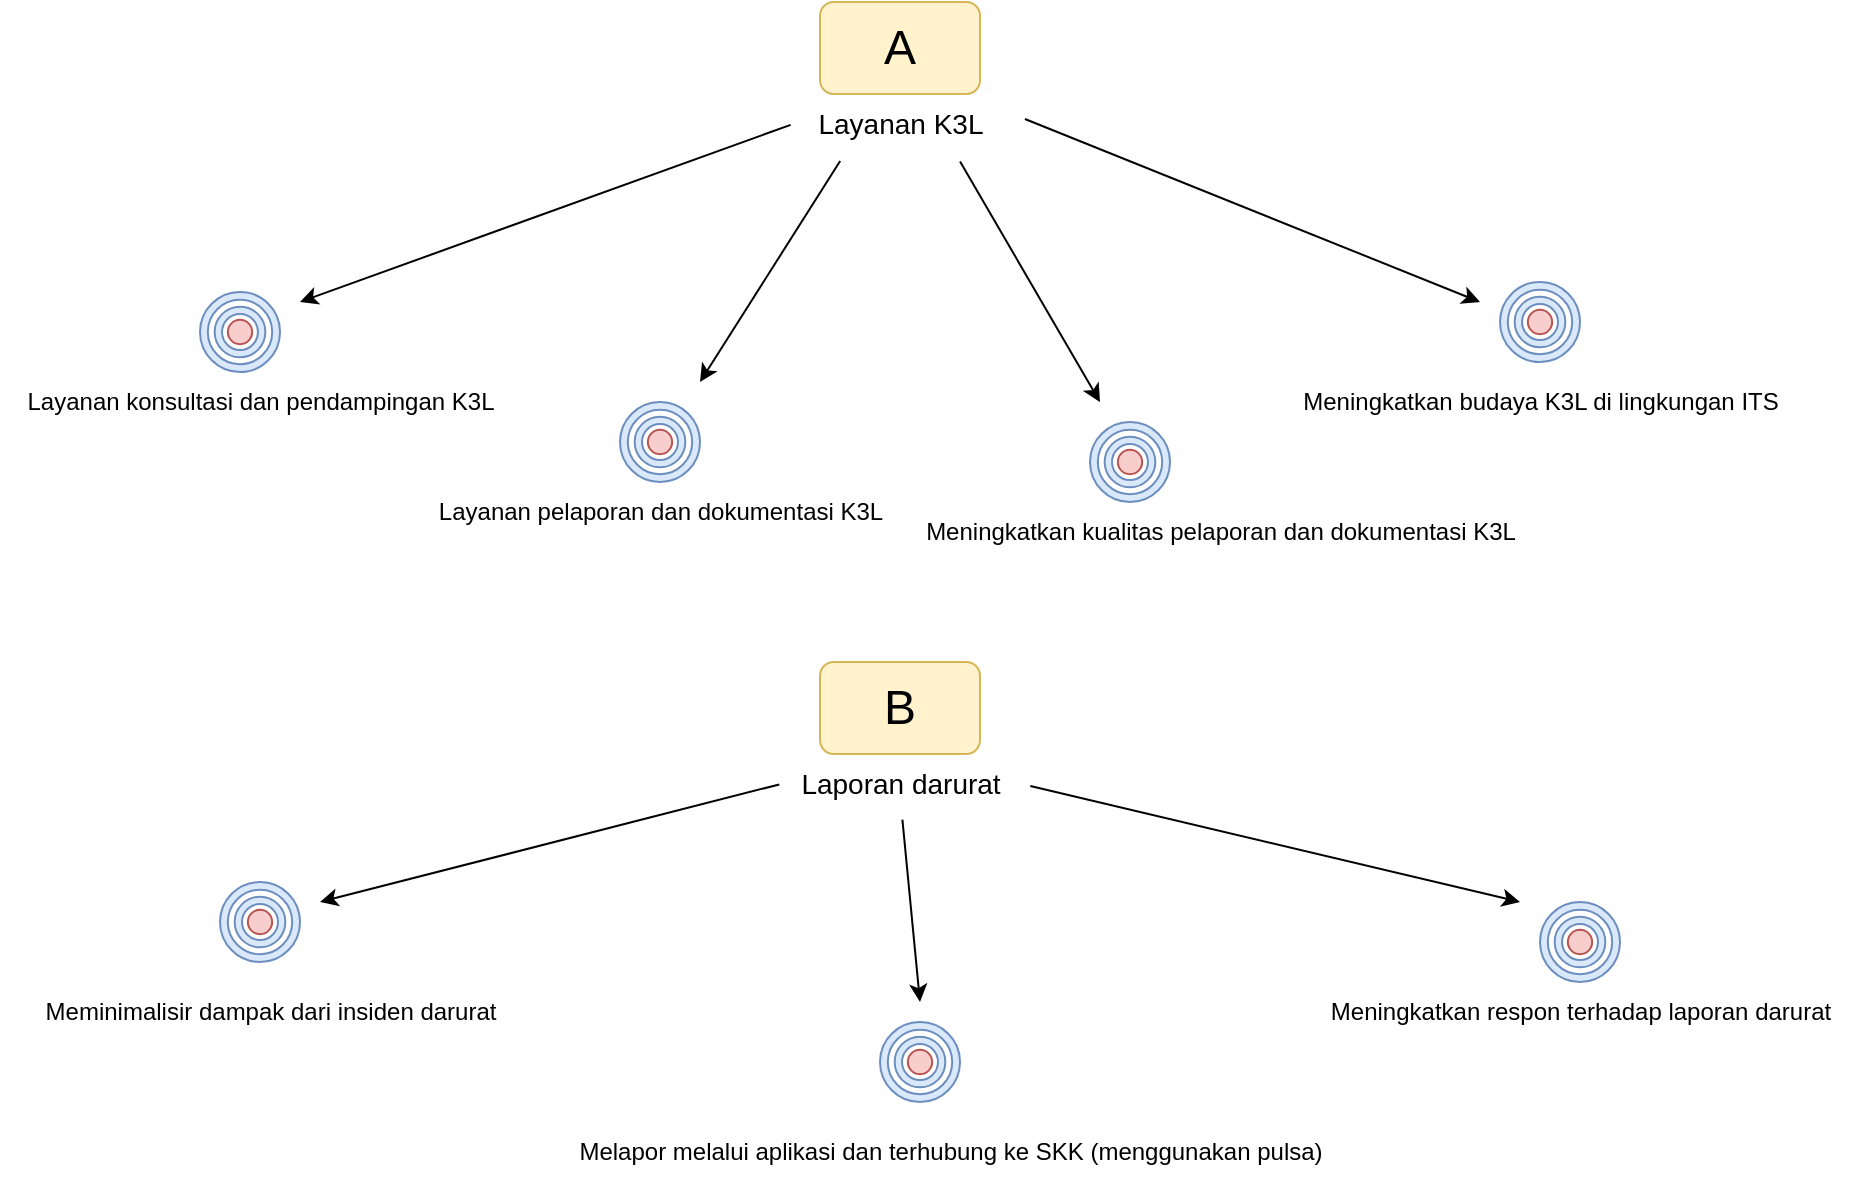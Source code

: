 <mxfile version="24.2.5" type="github">
  <diagram name="Page-1" id="5L_OQyGcm3rm9ySc8yoG">
    <mxGraphModel dx="1173" dy="644" grid="1" gridSize="10" guides="1" tooltips="1" connect="1" arrows="1" fold="1" page="1" pageScale="1" pageWidth="850" pageHeight="1100" math="0" shadow="0">
      <root>
        <mxCell id="0" />
        <mxCell id="1" parent="0" />
        <mxCell id="BC17IORZxd9PEuMEVfll-11" value="A" style="rounded=1;whiteSpace=wrap;html=1;fillColor=#fff2cc;strokeColor=#d6b656;fontSize=24;" vertex="1" parent="1">
          <mxGeometry x="1030" y="30" width="80" height="46" as="geometry" />
        </mxCell>
        <mxCell id="BC17IORZxd9PEuMEVfll-12" value="Layanan K3L" style="text;html=1;align=center;verticalAlign=middle;resizable=0;points=[];autosize=1;strokeColor=none;fillColor=none;fontSize=14;" vertex="1" parent="1">
          <mxGeometry x="1015" y="76" width="110" height="30" as="geometry" />
        </mxCell>
        <mxCell id="BC17IORZxd9PEuMEVfll-15" value="" style="group" vertex="1" connectable="0" parent="1">
          <mxGeometry x="930.003" y="230" width="40" height="40" as="geometry" />
        </mxCell>
        <mxCell id="BC17IORZxd9PEuMEVfll-3" value="" style="verticalLabelPosition=bottom;verticalAlign=top;html=1;shape=mxgraph.basic.donut;dx=3.9;fillColor=#dae8fc;strokeColor=#6c8ebf;" vertex="1" parent="BC17IORZxd9PEuMEVfll-15">
          <mxGeometry width="40" height="40" as="geometry" />
        </mxCell>
        <mxCell id="BC17IORZxd9PEuMEVfll-4" value="" style="verticalLabelPosition=bottom;verticalAlign=top;html=1;shape=mxgraph.basic.donut;dx=3.68;fillColor=#dae8fc;strokeColor=#6c8ebf;" vertex="1" parent="BC17IORZxd9PEuMEVfll-15">
          <mxGeometry x="7.333" y="7.333" width="25.333" height="25.333" as="geometry" />
        </mxCell>
        <mxCell id="BC17IORZxd9PEuMEVfll-5" value="" style="verticalLabelPosition=bottom;verticalAlign=top;html=1;shape=mxgraph.basic.donut;dx=6.09;fillColor=#f8cecc;strokeColor=#b85450;" vertex="1" parent="BC17IORZxd9PEuMEVfll-15">
          <mxGeometry x="13.917" y="13.92" width="12.17" height="12.17" as="geometry" />
        </mxCell>
        <mxCell id="BC17IORZxd9PEuMEVfll-16" value="Layanan konsultasi dan pendampingan K3L" style="text;html=1;align=center;verticalAlign=middle;resizable=0;points=[];autosize=1;strokeColor=none;fillColor=none;" vertex="1" parent="1">
          <mxGeometry x="620" y="215" width="260" height="30" as="geometry" />
        </mxCell>
        <mxCell id="BC17IORZxd9PEuMEVfll-17" value="" style="group" vertex="1" connectable="0" parent="1">
          <mxGeometry x="720.003" y="175" width="40" height="40" as="geometry" />
        </mxCell>
        <mxCell id="BC17IORZxd9PEuMEVfll-18" value="" style="verticalLabelPosition=bottom;verticalAlign=top;html=1;shape=mxgraph.basic.donut;dx=3.9;fillColor=#dae8fc;strokeColor=#6c8ebf;" vertex="1" parent="BC17IORZxd9PEuMEVfll-17">
          <mxGeometry width="40" height="40" as="geometry" />
        </mxCell>
        <mxCell id="BC17IORZxd9PEuMEVfll-19" value="" style="verticalLabelPosition=bottom;verticalAlign=top;html=1;shape=mxgraph.basic.donut;dx=3.68;fillColor=#dae8fc;strokeColor=#6c8ebf;" vertex="1" parent="BC17IORZxd9PEuMEVfll-17">
          <mxGeometry x="7.333" y="7.333" width="25.333" height="25.333" as="geometry" />
        </mxCell>
        <mxCell id="BC17IORZxd9PEuMEVfll-20" value="" style="verticalLabelPosition=bottom;verticalAlign=top;html=1;shape=mxgraph.basic.donut;dx=6.09;fillColor=#f8cecc;strokeColor=#b85450;" vertex="1" parent="BC17IORZxd9PEuMEVfll-17">
          <mxGeometry x="13.917" y="13.92" width="12.17" height="12.17" as="geometry" />
        </mxCell>
        <mxCell id="BC17IORZxd9PEuMEVfll-21" value="Layanan pelaporan dan dokumentasi K3L" style="text;html=1;align=center;verticalAlign=middle;resizable=0;points=[];autosize=1;strokeColor=none;fillColor=none;" vertex="1" parent="1">
          <mxGeometry x="830" y="270" width="240" height="30" as="geometry" />
        </mxCell>
        <mxCell id="BC17IORZxd9PEuMEVfll-22" value="B" style="rounded=1;whiteSpace=wrap;html=1;fillColor=#fff2cc;strokeColor=#d6b656;fontSize=24;" vertex="1" parent="1">
          <mxGeometry x="1030" y="360" width="80" height="46" as="geometry" />
        </mxCell>
        <mxCell id="BC17IORZxd9PEuMEVfll-23" value="Laporan darurat" style="text;html=1;align=center;verticalAlign=middle;resizable=0;points=[];autosize=1;strokeColor=none;fillColor=none;fontSize=14;" vertex="1" parent="1">
          <mxGeometry x="1010" y="406" width="120" height="30" as="geometry" />
        </mxCell>
        <mxCell id="BC17IORZxd9PEuMEVfll-24" value="" style="group" vertex="1" connectable="0" parent="1">
          <mxGeometry x="1370.003" y="170" width="40" height="40" as="geometry" />
        </mxCell>
        <mxCell id="BC17IORZxd9PEuMEVfll-25" value="" style="verticalLabelPosition=bottom;verticalAlign=top;html=1;shape=mxgraph.basic.donut;dx=3.9;fillColor=#dae8fc;strokeColor=#6c8ebf;" vertex="1" parent="BC17IORZxd9PEuMEVfll-24">
          <mxGeometry width="40" height="40" as="geometry" />
        </mxCell>
        <mxCell id="BC17IORZxd9PEuMEVfll-26" value="" style="verticalLabelPosition=bottom;verticalAlign=top;html=1;shape=mxgraph.basic.donut;dx=3.68;fillColor=#dae8fc;strokeColor=#6c8ebf;" vertex="1" parent="BC17IORZxd9PEuMEVfll-24">
          <mxGeometry x="7.333" y="7.333" width="25.333" height="25.333" as="geometry" />
        </mxCell>
        <mxCell id="BC17IORZxd9PEuMEVfll-27" value="" style="verticalLabelPosition=bottom;verticalAlign=top;html=1;shape=mxgraph.basic.donut;dx=6.09;fillColor=#f8cecc;strokeColor=#b85450;" vertex="1" parent="BC17IORZxd9PEuMEVfll-24">
          <mxGeometry x="13.917" y="13.92" width="12.17" height="12.17" as="geometry" />
        </mxCell>
        <mxCell id="BC17IORZxd9PEuMEVfll-28" value="" style="group" vertex="1" connectable="0" parent="1">
          <mxGeometry x="1165.003" y="240" width="40" height="40" as="geometry" />
        </mxCell>
        <mxCell id="BC17IORZxd9PEuMEVfll-29" value="" style="verticalLabelPosition=bottom;verticalAlign=top;html=1;shape=mxgraph.basic.donut;dx=3.9;fillColor=#dae8fc;strokeColor=#6c8ebf;" vertex="1" parent="BC17IORZxd9PEuMEVfll-28">
          <mxGeometry width="40" height="40" as="geometry" />
        </mxCell>
        <mxCell id="BC17IORZxd9PEuMEVfll-30" value="" style="verticalLabelPosition=bottom;verticalAlign=top;html=1;shape=mxgraph.basic.donut;dx=3.68;fillColor=#dae8fc;strokeColor=#6c8ebf;" vertex="1" parent="BC17IORZxd9PEuMEVfll-28">
          <mxGeometry x="7.333" y="7.333" width="25.333" height="25.333" as="geometry" />
        </mxCell>
        <mxCell id="BC17IORZxd9PEuMEVfll-31" value="" style="verticalLabelPosition=bottom;verticalAlign=top;html=1;shape=mxgraph.basic.donut;dx=6.09;fillColor=#f8cecc;strokeColor=#b85450;" vertex="1" parent="BC17IORZxd9PEuMEVfll-28">
          <mxGeometry x="13.917" y="13.92" width="12.17" height="12.17" as="geometry" />
        </mxCell>
        <mxCell id="BC17IORZxd9PEuMEVfll-32" value="Meningkatkan kualitas pelaporan dan dokumentasi K3L" style="text;html=1;align=center;verticalAlign=middle;resizable=0;points=[];autosize=1;strokeColor=none;fillColor=none;" vertex="1" parent="1">
          <mxGeometry x="1070" y="280" width="320" height="30" as="geometry" />
        </mxCell>
        <mxCell id="BC17IORZxd9PEuMEVfll-33" value="Meningkatkan budaya K3L di lingkungan ITS" style="text;html=1;align=center;verticalAlign=middle;resizable=0;points=[];autosize=1;strokeColor=none;fillColor=none;" vertex="1" parent="1">
          <mxGeometry x="1260" y="215" width="260" height="30" as="geometry" />
        </mxCell>
        <mxCell id="BC17IORZxd9PEuMEVfll-34" value="Meminimalisir dampak dari insiden darurat" style="text;html=1;align=center;verticalAlign=middle;resizable=0;points=[];autosize=1;strokeColor=none;fillColor=none;" vertex="1" parent="1">
          <mxGeometry x="630" y="520" width="250" height="30" as="geometry" />
        </mxCell>
        <mxCell id="BC17IORZxd9PEuMEVfll-35" value="Meningkatkan respon terhadap laporan darurat" style="text;html=1;align=center;verticalAlign=middle;resizable=0;points=[];autosize=1;strokeColor=none;fillColor=none;" vertex="1" parent="1">
          <mxGeometry x="1275" y="520" width="270" height="30" as="geometry" />
        </mxCell>
        <mxCell id="BC17IORZxd9PEuMEVfll-36" value="Melapor melalui aplikasi dan terhubung ke SKK (menggunakan pulsa)" style="text;html=1;align=center;verticalAlign=middle;resizable=0;points=[];autosize=1;strokeColor=none;fillColor=none;" vertex="1" parent="1">
          <mxGeometry x="900" y="590" width="390" height="30" as="geometry" />
        </mxCell>
        <mxCell id="BC17IORZxd9PEuMEVfll-43" value="" style="endArrow=classic;html=1;rounded=0;exitX=0.003;exitY=0.514;exitDx=0;exitDy=0;exitPerimeter=0;" edge="1" parent="1" source="BC17IORZxd9PEuMEVfll-12">
          <mxGeometry width="50" height="50" relative="1" as="geometry">
            <mxPoint x="1030" y="91" as="sourcePoint" />
            <mxPoint x="770" y="180" as="targetPoint" />
          </mxGeometry>
        </mxCell>
        <mxCell id="BC17IORZxd9PEuMEVfll-44" value="" style="endArrow=classic;html=1;rounded=0;exitX=0.228;exitY=1.117;exitDx=0;exitDy=0;exitPerimeter=0;" edge="1" parent="1" source="BC17IORZxd9PEuMEVfll-12">
          <mxGeometry width="50" height="50" relative="1" as="geometry">
            <mxPoint x="1080" y="330" as="sourcePoint" />
            <mxPoint x="970" y="220" as="targetPoint" />
          </mxGeometry>
        </mxCell>
        <mxCell id="BC17IORZxd9PEuMEVfll-45" value="" style="endArrow=classic;html=1;rounded=0;exitX=0.773;exitY=1.125;exitDx=0;exitDy=0;exitPerimeter=0;" edge="1" parent="1" source="BC17IORZxd9PEuMEVfll-12">
          <mxGeometry width="50" height="50" relative="1" as="geometry">
            <mxPoint x="1080" y="160" as="sourcePoint" />
            <mxPoint x="1170" y="230" as="targetPoint" />
          </mxGeometry>
        </mxCell>
        <mxCell id="BC17IORZxd9PEuMEVfll-46" value="" style="endArrow=classic;html=1;rounded=0;exitX=1.068;exitY=0.417;exitDx=0;exitDy=0;exitPerimeter=0;" edge="1" parent="1" source="BC17IORZxd9PEuMEVfll-12">
          <mxGeometry width="50" height="50" relative="1" as="geometry">
            <mxPoint x="1080" y="160" as="sourcePoint" />
            <mxPoint x="1360" y="180" as="targetPoint" />
          </mxGeometry>
        </mxCell>
        <mxCell id="BC17IORZxd9PEuMEVfll-47" value="" style="group" vertex="1" connectable="0" parent="1">
          <mxGeometry x="730.003" y="470" width="40" height="40" as="geometry" />
        </mxCell>
        <mxCell id="BC17IORZxd9PEuMEVfll-48" value="" style="verticalLabelPosition=bottom;verticalAlign=top;html=1;shape=mxgraph.basic.donut;dx=3.9;fillColor=#dae8fc;strokeColor=#6c8ebf;" vertex="1" parent="BC17IORZxd9PEuMEVfll-47">
          <mxGeometry width="40" height="40" as="geometry" />
        </mxCell>
        <mxCell id="BC17IORZxd9PEuMEVfll-49" value="" style="verticalLabelPosition=bottom;verticalAlign=top;html=1;shape=mxgraph.basic.donut;dx=3.68;fillColor=#dae8fc;strokeColor=#6c8ebf;" vertex="1" parent="BC17IORZxd9PEuMEVfll-47">
          <mxGeometry x="7.333" y="7.333" width="25.333" height="25.333" as="geometry" />
        </mxCell>
        <mxCell id="BC17IORZxd9PEuMEVfll-50" value="" style="verticalLabelPosition=bottom;verticalAlign=top;html=1;shape=mxgraph.basic.donut;dx=6.09;fillColor=#f8cecc;strokeColor=#b85450;" vertex="1" parent="BC17IORZxd9PEuMEVfll-47">
          <mxGeometry x="13.917" y="13.92" width="12.17" height="12.17" as="geometry" />
        </mxCell>
        <mxCell id="BC17IORZxd9PEuMEVfll-51" value="" style="group" vertex="1" connectable="0" parent="1">
          <mxGeometry x="1060.003" y="540" width="40" height="40" as="geometry" />
        </mxCell>
        <mxCell id="BC17IORZxd9PEuMEVfll-52" value="" style="verticalLabelPosition=bottom;verticalAlign=top;html=1;shape=mxgraph.basic.donut;dx=3.9;fillColor=#dae8fc;strokeColor=#6c8ebf;" vertex="1" parent="BC17IORZxd9PEuMEVfll-51">
          <mxGeometry width="40" height="40" as="geometry" />
        </mxCell>
        <mxCell id="BC17IORZxd9PEuMEVfll-53" value="" style="verticalLabelPosition=bottom;verticalAlign=top;html=1;shape=mxgraph.basic.donut;dx=3.68;fillColor=#dae8fc;strokeColor=#6c8ebf;" vertex="1" parent="BC17IORZxd9PEuMEVfll-51">
          <mxGeometry x="7.333" y="7.333" width="25.333" height="25.333" as="geometry" />
        </mxCell>
        <mxCell id="BC17IORZxd9PEuMEVfll-54" value="" style="verticalLabelPosition=bottom;verticalAlign=top;html=1;shape=mxgraph.basic.donut;dx=6.09;fillColor=#f8cecc;strokeColor=#b85450;" vertex="1" parent="BC17IORZxd9PEuMEVfll-51">
          <mxGeometry x="13.917" y="13.92" width="12.17" height="12.17" as="geometry" />
        </mxCell>
        <mxCell id="BC17IORZxd9PEuMEVfll-55" value="" style="group" vertex="1" connectable="0" parent="1">
          <mxGeometry x="1390.003" y="480" width="40" height="40" as="geometry" />
        </mxCell>
        <mxCell id="BC17IORZxd9PEuMEVfll-56" value="" style="verticalLabelPosition=bottom;verticalAlign=top;html=1;shape=mxgraph.basic.donut;dx=3.9;fillColor=#dae8fc;strokeColor=#6c8ebf;" vertex="1" parent="BC17IORZxd9PEuMEVfll-55">
          <mxGeometry width="40" height="40" as="geometry" />
        </mxCell>
        <mxCell id="BC17IORZxd9PEuMEVfll-57" value="" style="verticalLabelPosition=bottom;verticalAlign=top;html=1;shape=mxgraph.basic.donut;dx=3.68;fillColor=#dae8fc;strokeColor=#6c8ebf;" vertex="1" parent="BC17IORZxd9PEuMEVfll-55">
          <mxGeometry x="7.333" y="7.333" width="25.333" height="25.333" as="geometry" />
        </mxCell>
        <mxCell id="BC17IORZxd9PEuMEVfll-58" value="" style="verticalLabelPosition=bottom;verticalAlign=top;html=1;shape=mxgraph.basic.donut;dx=6.09;fillColor=#f8cecc;strokeColor=#b85450;" vertex="1" parent="BC17IORZxd9PEuMEVfll-55">
          <mxGeometry x="13.917" y="13.92" width="12.17" height="12.17" as="geometry" />
        </mxCell>
        <mxCell id="BC17IORZxd9PEuMEVfll-59" value="" style="endArrow=classic;html=1;rounded=0;exitX=0.51;exitY=1.093;exitDx=0;exitDy=0;exitPerimeter=0;" edge="1" parent="1" source="BC17IORZxd9PEuMEVfll-23">
          <mxGeometry width="50" height="50" relative="1" as="geometry">
            <mxPoint x="1070" y="560" as="sourcePoint" />
            <mxPoint x="1080" y="530" as="targetPoint" />
          </mxGeometry>
        </mxCell>
        <mxCell id="BC17IORZxd9PEuMEVfll-60" value="" style="endArrow=classic;html=1;rounded=0;exitX=-0.003;exitY=0.507;exitDx=0;exitDy=0;exitPerimeter=0;" edge="1" parent="1" source="BC17IORZxd9PEuMEVfll-23">
          <mxGeometry width="50" height="50" relative="1" as="geometry">
            <mxPoint x="1030" y="550" as="sourcePoint" />
            <mxPoint x="780" y="480" as="targetPoint" />
          </mxGeometry>
        </mxCell>
        <mxCell id="BC17IORZxd9PEuMEVfll-61" value="" style="endArrow=classic;html=1;rounded=0;exitX=1.043;exitY=0.533;exitDx=0;exitDy=0;exitPerimeter=0;" edge="1" parent="1" source="BC17IORZxd9PEuMEVfll-23">
          <mxGeometry width="50" height="50" relative="1" as="geometry">
            <mxPoint x="1240" y="550" as="sourcePoint" />
            <mxPoint x="1380" y="480" as="targetPoint" />
          </mxGeometry>
        </mxCell>
      </root>
    </mxGraphModel>
  </diagram>
</mxfile>
